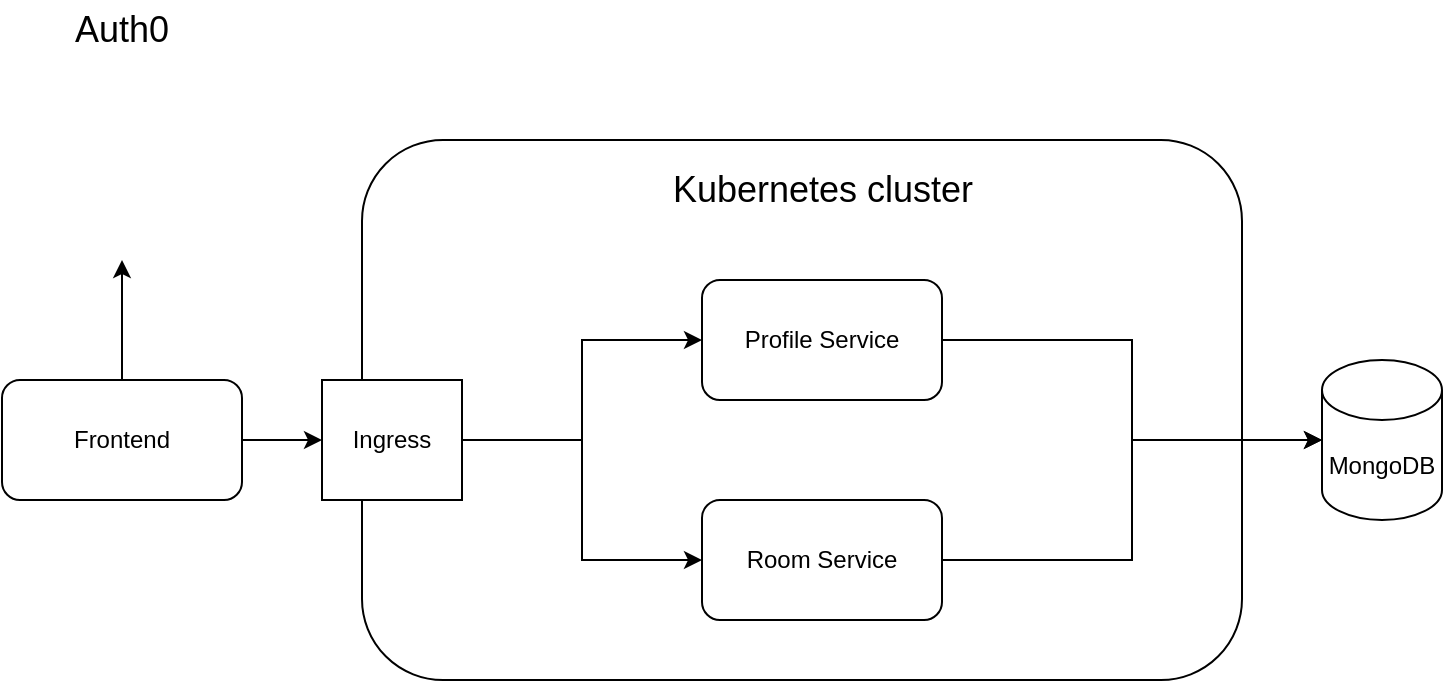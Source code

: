 <mxfile version="21.1.2" type="device">
  <diagram name="Pagina-1" id="3GGmdXZOMrh6fmqJ-L9A">
    <mxGraphModel dx="1050" dy="541" grid="1" gridSize="10" guides="1" tooltips="1" connect="1" arrows="1" fold="1" page="1" pageScale="1" pageWidth="827" pageHeight="1169" math="0" shadow="0">
      <root>
        <mxCell id="0" />
        <mxCell id="1" parent="0" />
        <mxCell id="zt_5tT_jKXm614_osgUy-1" value="" style="rounded=1;whiteSpace=wrap;html=1;" vertex="1" parent="1">
          <mxGeometry x="260" y="120" width="440" height="270" as="geometry" />
        </mxCell>
        <mxCell id="zt_5tT_jKXm614_osgUy-12" style="edgeStyle=orthogonalEdgeStyle;rounded=0;orthogonalLoop=1;jettySize=auto;html=1;entryX=0;entryY=0.5;entryDx=0;entryDy=0;entryPerimeter=0;" edge="1" parent="1" source="zt_5tT_jKXm614_osgUy-2" target="zt_5tT_jKXm614_osgUy-5">
          <mxGeometry relative="1" as="geometry" />
        </mxCell>
        <mxCell id="zt_5tT_jKXm614_osgUy-2" value="Profile Service" style="rounded=1;whiteSpace=wrap;html=1;" vertex="1" parent="1">
          <mxGeometry x="430" y="190" width="120" height="60" as="geometry" />
        </mxCell>
        <mxCell id="zt_5tT_jKXm614_osgUy-10" style="edgeStyle=orthogonalEdgeStyle;rounded=0;orthogonalLoop=1;jettySize=auto;html=1;exitX=1;exitY=0.5;exitDx=0;exitDy=0;entryX=0;entryY=0.5;entryDx=0;entryDy=0;entryPerimeter=0;" edge="1" parent="1" source="zt_5tT_jKXm614_osgUy-4" target="zt_5tT_jKXm614_osgUy-5">
          <mxGeometry relative="1" as="geometry" />
        </mxCell>
        <mxCell id="zt_5tT_jKXm614_osgUy-4" value="Room Service" style="rounded=1;whiteSpace=wrap;html=1;" vertex="1" parent="1">
          <mxGeometry x="430" y="300" width="120" height="60" as="geometry" />
        </mxCell>
        <mxCell id="zt_5tT_jKXm614_osgUy-5" value="MongoDB" style="shape=cylinder3;whiteSpace=wrap;html=1;boundedLbl=1;backgroundOutline=1;size=15;" vertex="1" parent="1">
          <mxGeometry x="740" y="230" width="60" height="80" as="geometry" />
        </mxCell>
        <mxCell id="zt_5tT_jKXm614_osgUy-13" style="edgeStyle=orthogonalEdgeStyle;rounded=0;orthogonalLoop=1;jettySize=auto;html=1;entryX=0;entryY=0.5;entryDx=0;entryDy=0;" edge="1" parent="1" source="zt_5tT_jKXm614_osgUy-6" target="zt_5tT_jKXm614_osgUy-4">
          <mxGeometry relative="1" as="geometry" />
        </mxCell>
        <mxCell id="zt_5tT_jKXm614_osgUy-16" style="edgeStyle=orthogonalEdgeStyle;rounded=0;orthogonalLoop=1;jettySize=auto;html=1;exitX=1;exitY=0.5;exitDx=0;exitDy=0;entryX=0;entryY=0.5;entryDx=0;entryDy=0;" edge="1" parent="1" source="zt_5tT_jKXm614_osgUy-6" target="zt_5tT_jKXm614_osgUy-2">
          <mxGeometry relative="1" as="geometry" />
        </mxCell>
        <mxCell id="zt_5tT_jKXm614_osgUy-6" value="Ingress" style="rounded=0;whiteSpace=wrap;html=1;" vertex="1" parent="1">
          <mxGeometry x="240" y="240" width="70" height="60" as="geometry" />
        </mxCell>
        <mxCell id="zt_5tT_jKXm614_osgUy-17" style="edgeStyle=orthogonalEdgeStyle;rounded=0;orthogonalLoop=1;jettySize=auto;html=1;exitX=1;exitY=0.5;exitDx=0;exitDy=0;entryX=0;entryY=0.5;entryDx=0;entryDy=0;" edge="1" parent="1" source="zt_5tT_jKXm614_osgUy-8" target="zt_5tT_jKXm614_osgUy-6">
          <mxGeometry relative="1" as="geometry" />
        </mxCell>
        <mxCell id="zt_5tT_jKXm614_osgUy-20" style="edgeStyle=orthogonalEdgeStyle;rounded=0;orthogonalLoop=1;jettySize=auto;html=1;entryX=0.5;entryY=1;entryDx=0;entryDy=0;" edge="1" parent="1" source="zt_5tT_jKXm614_osgUy-8" target="zt_5tT_jKXm614_osgUy-19">
          <mxGeometry relative="1" as="geometry" />
        </mxCell>
        <mxCell id="zt_5tT_jKXm614_osgUy-8" value="Frontend" style="rounded=1;whiteSpace=wrap;html=1;" vertex="1" parent="1">
          <mxGeometry x="80" y="240" width="120" height="60" as="geometry" />
        </mxCell>
        <mxCell id="zt_5tT_jKXm614_osgUy-18" value="Kubernetes cluster" style="text;html=1;strokeColor=none;fillColor=none;align=center;verticalAlign=middle;whiteSpace=wrap;rounded=0;fontSize=18;" vertex="1" parent="1">
          <mxGeometry x="412.5" y="130" width="155" height="30" as="geometry" />
        </mxCell>
        <mxCell id="zt_5tT_jKXm614_osgUy-19" value="" style="shape=image;verticalLabelPosition=bottom;labelBackgroundColor=default;verticalAlign=top;aspect=fixed;imageAspect=0;image=https://static-00.iconduck.com/assets.00/auth0-icon-512x512-3wef3www.png;" vertex="1" parent="1">
          <mxGeometry x="85" y="70" width="110" height="110" as="geometry" />
        </mxCell>
        <mxCell id="zt_5tT_jKXm614_osgUy-21" value="&lt;font style=&quot;font-size: 18px;&quot;&gt;Auth0&lt;/font&gt;" style="text;html=1;strokeColor=none;fillColor=none;align=center;verticalAlign=middle;whiteSpace=wrap;rounded=0;" vertex="1" parent="1">
          <mxGeometry x="110" y="50" width="60" height="30" as="geometry" />
        </mxCell>
      </root>
    </mxGraphModel>
  </diagram>
</mxfile>
